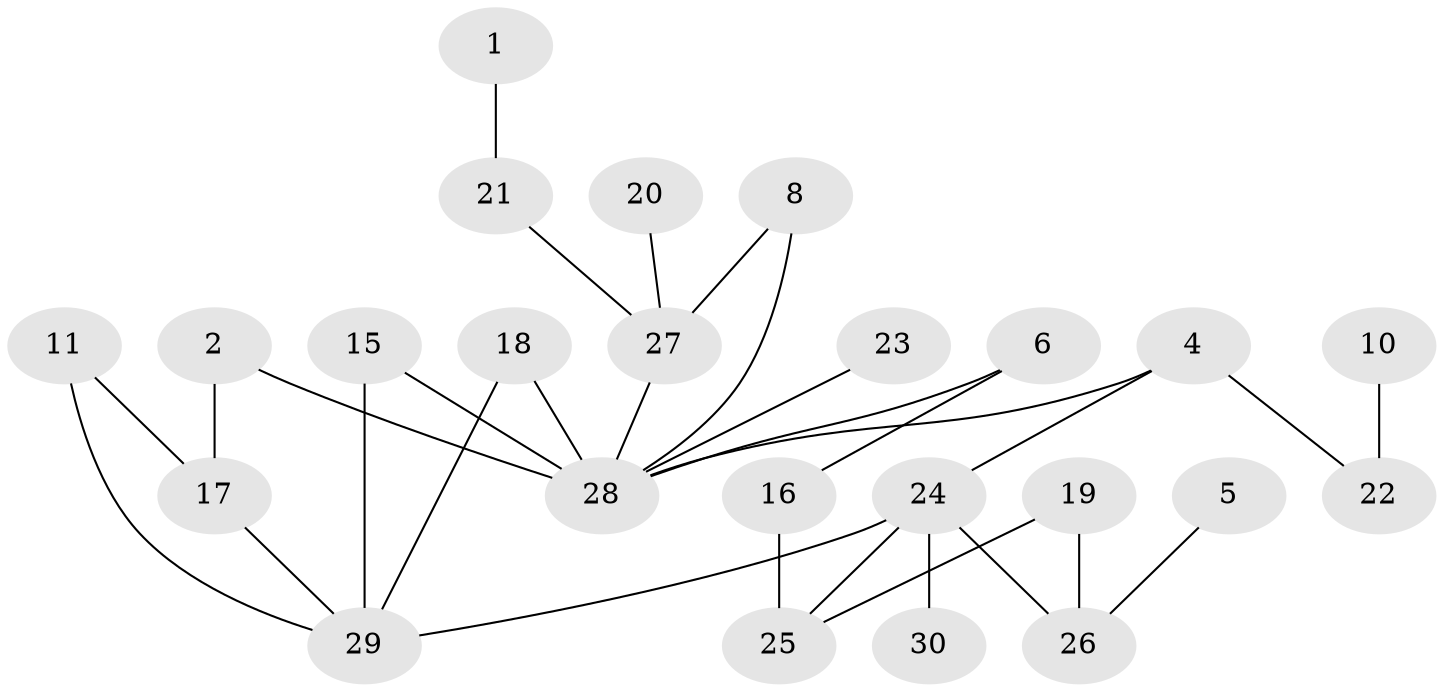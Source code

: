 // original degree distribution, {2: 0.3728813559322034, 3: 0.13559322033898305, 1: 0.22033898305084745, 5: 0.03389830508474576, 4: 0.1016949152542373, 0: 0.1016949152542373, 6: 0.01694915254237288, 7: 0.01694915254237288}
// Generated by graph-tools (version 1.1) at 2025/49/03/09/25 03:49:05]
// undirected, 24 vertices, 30 edges
graph export_dot {
graph [start="1"]
  node [color=gray90,style=filled];
  1;
  2;
  4;
  5;
  6;
  8;
  10;
  11;
  15;
  16;
  17;
  18;
  19;
  20;
  21;
  22;
  23;
  24;
  25;
  26;
  27;
  28;
  29;
  30;
  1 -- 21 [weight=1.0];
  2 -- 17 [weight=1.0];
  2 -- 28 [weight=1.0];
  4 -- 22 [weight=1.0];
  4 -- 24 [weight=1.0];
  4 -- 28 [weight=1.0];
  5 -- 26 [weight=1.0];
  6 -- 16 [weight=1.0];
  6 -- 28 [weight=1.0];
  8 -- 27 [weight=1.0];
  8 -- 28 [weight=1.0];
  10 -- 22 [weight=1.0];
  11 -- 17 [weight=1.0];
  11 -- 29 [weight=1.0];
  15 -- 28 [weight=3.0];
  15 -- 29 [weight=1.0];
  16 -- 25 [weight=1.0];
  17 -- 29 [weight=1.0];
  18 -- 28 [weight=1.0];
  18 -- 29 [weight=1.0];
  19 -- 25 [weight=1.0];
  19 -- 26 [weight=1.0];
  20 -- 27 [weight=1.0];
  21 -- 27 [weight=1.0];
  23 -- 28 [weight=1.0];
  24 -- 25 [weight=1.0];
  24 -- 26 [weight=1.0];
  24 -- 29 [weight=1.0];
  24 -- 30 [weight=2.0];
  27 -- 28 [weight=1.0];
}
